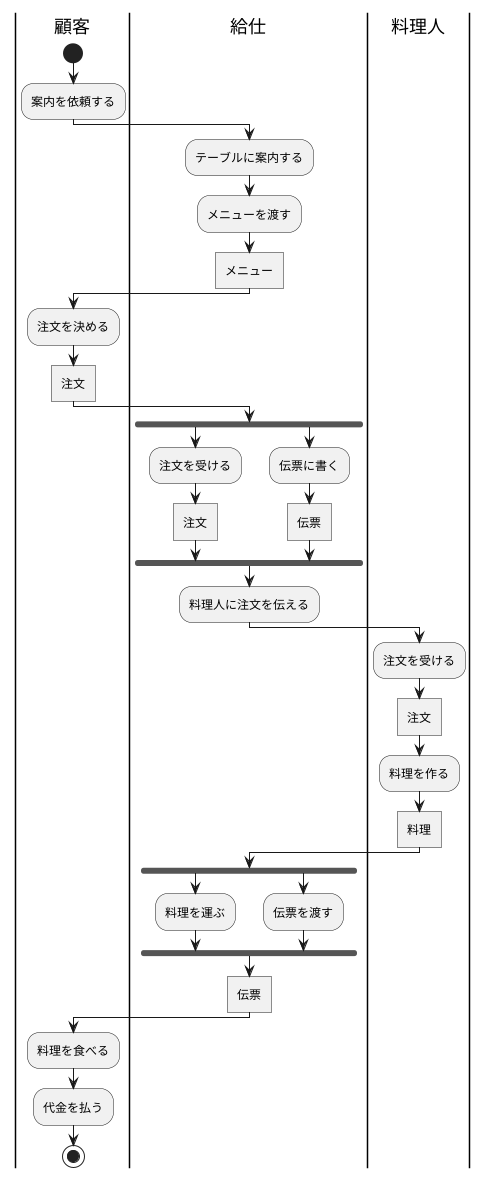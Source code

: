 @startuml レストラン
|顧客|
|給仕|
|料理人|
|顧客|
start
:案内を依頼する;
|給仕|
:テーブルに案内する;
:メニューを渡す;
:メニュー]
|顧客|
:注文を決める;
:注文]
|給仕|
fork
:注文を受ける;
:注文]
fork again
:伝票に書く;
:伝票]
end fork
:料理人に注文を伝える;
|料理人|
:注文を受ける;
:注文]
:料理を作る;
:料理]
|給仕|
fork
:料理を運ぶ;
fork again
:伝票を渡す;
end fork
:伝票]
|顧客|
:料理を食べる;
:代金を払う;
stop
@enduml